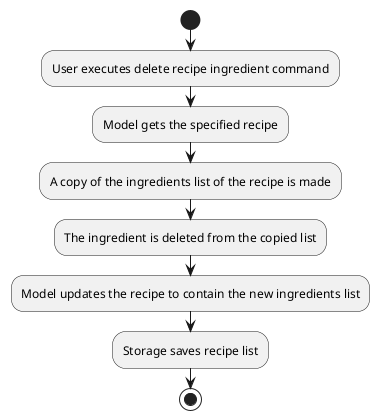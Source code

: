 @startuml
start
:User executes delete recipe ingredient command;

:Model gets the specified recipe;

:A copy of the ingredients list of the recipe is made;

:The ingredient is deleted from the copied list;

:Model updates the recipe to contain the new ingredients list;

:Storage saves recipe list;
stop
@enduml
